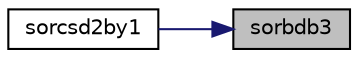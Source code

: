 digraph "sorbdb3"
{
 // LATEX_PDF_SIZE
  edge [fontname="Helvetica",fontsize="10",labelfontname="Helvetica",labelfontsize="10"];
  node [fontname="Helvetica",fontsize="10",shape=record];
  rankdir="RL";
  Node1 [label="sorbdb3",height=0.2,width=0.4,color="black", fillcolor="grey75", style="filled", fontcolor="black",tooltip="SORBDB3"];
  Node1 -> Node2 [dir="back",color="midnightblue",fontsize="10",style="solid",fontname="Helvetica"];
  Node2 [label="sorcsd2by1",height=0.2,width=0.4,color="black", fillcolor="white", style="filled",URL="$sorcsd2by1_8f.html#a2d57126590287389a69bc798fe36854f",tooltip="SORCSD2BY1"];
}
